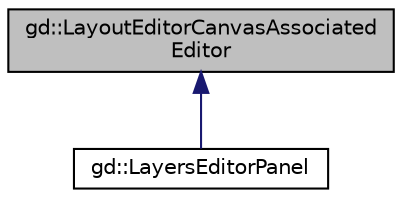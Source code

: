 digraph "gd::LayoutEditorCanvasAssociatedEditor"
{
  edge [fontname="Helvetica",fontsize="10",labelfontname="Helvetica",labelfontsize="10"];
  node [fontname="Helvetica",fontsize="10",shape=record];
  Node1 [label="gd::LayoutEditorCanvasAssociated\lEditor",height=0.2,width=0.4,color="black", fillcolor="grey75", style="filled" fontcolor="black"];
  Node1 -> Node2 [dir="back",color="midnightblue",fontsize="10",style="solid",fontname="Helvetica"];
  Node2 [label="gd::LayersEditorPanel",height=0.2,width=0.4,color="black", fillcolor="white", style="filled",URL="$classgd_1_1_layers_editor_panel.html",tooltip="Panel showing the layers of a layout and allowing to edit them. "];
}
